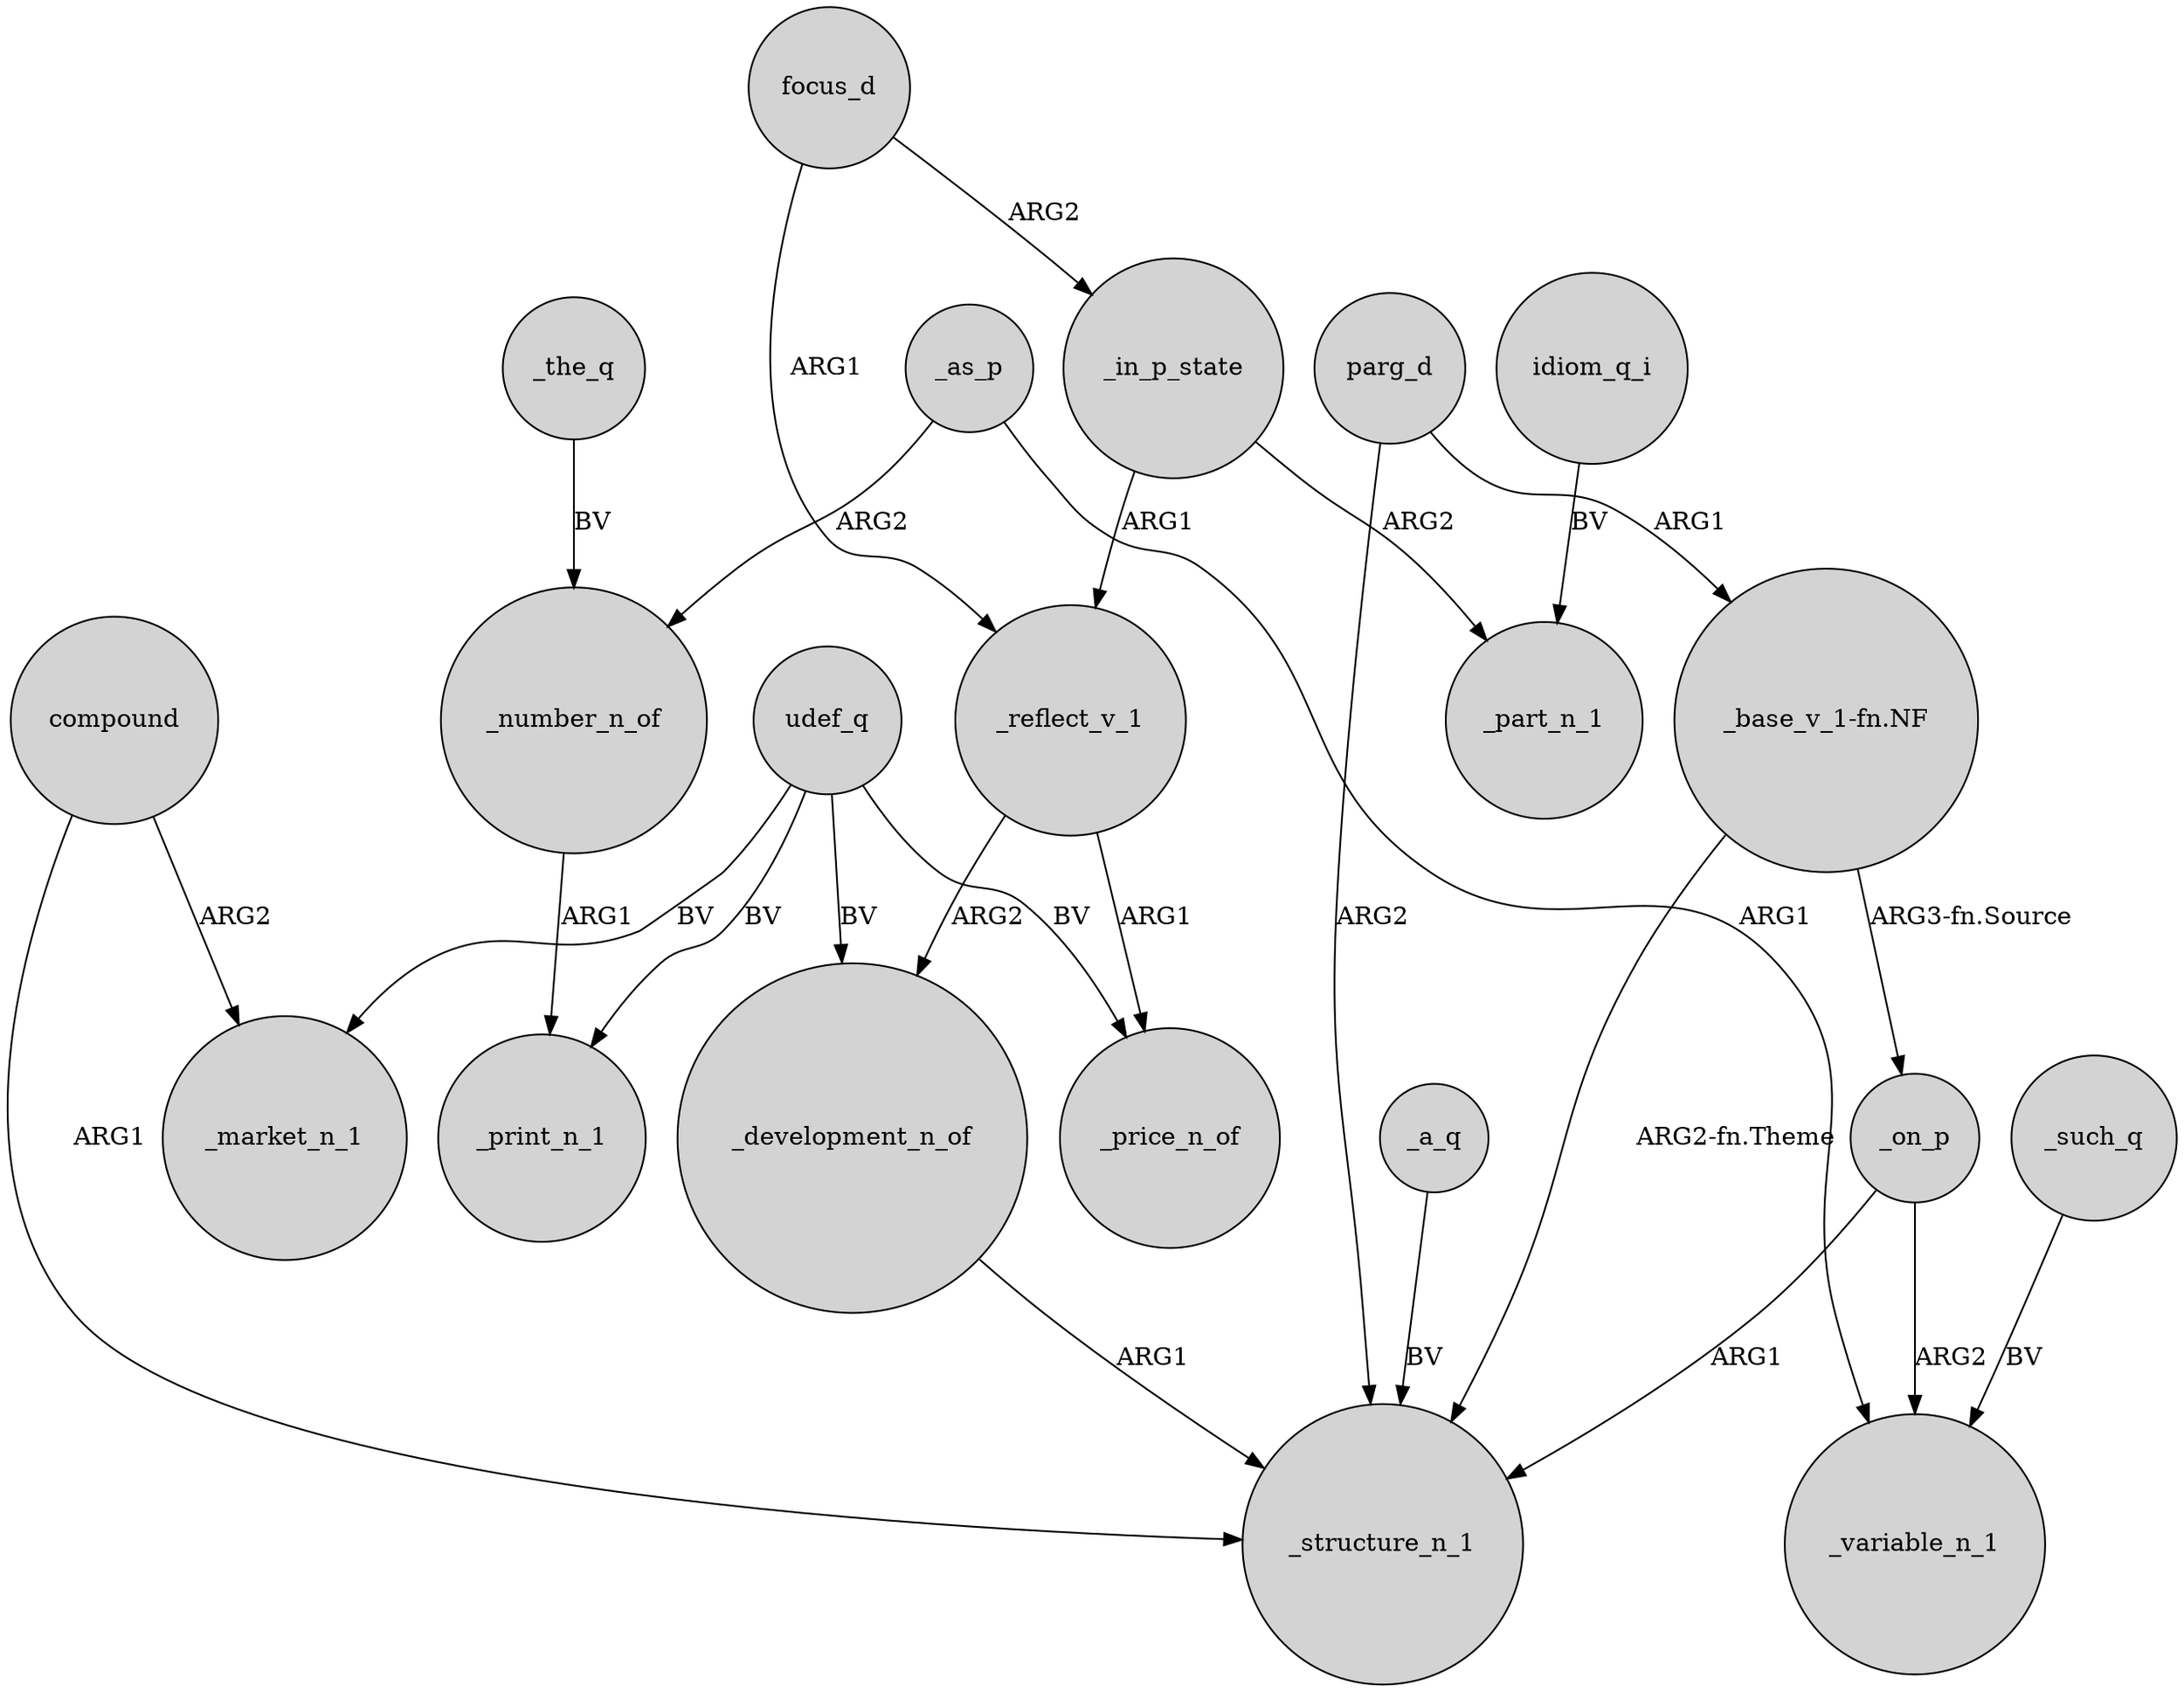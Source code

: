 digraph {
	node [shape=circle style=filled]
	compound -> _market_n_1 [label=ARG2]
	udef_q -> _price_n_of [label=BV]
	_as_p -> _number_n_of [label=ARG2]
	idiom_q_i -> _part_n_1 [label=BV]
	parg_d -> _structure_n_1 [label=ARG2]
	focus_d -> _in_p_state [label=ARG2]
	_a_q -> _structure_n_1 [label=BV]
	_the_q -> _number_n_of [label=BV]
	_as_p -> _variable_n_1 [label=ARG1]
	compound -> _structure_n_1 [label=ARG1]
	udef_q -> _market_n_1 [label=BV]
	_number_n_of -> _print_n_1 [label=ARG1]
	"_base_v_1-fn.NF" -> _on_p [label="ARG3-fn.Source"]
	_on_p -> _variable_n_1 [label=ARG2]
	_on_p -> _structure_n_1 [label=ARG1]
	_development_n_of -> _structure_n_1 [label=ARG1]
	_reflect_v_1 -> _price_n_of [label=ARG1]
	udef_q -> _development_n_of [label=BV]
	"_base_v_1-fn.NF" -> _structure_n_1 [label="ARG2-fn.Theme"]
	_reflect_v_1 -> _development_n_of [label=ARG2]
	udef_q -> _print_n_1 [label=BV]
	_in_p_state -> _part_n_1 [label=ARG2]
	focus_d -> _reflect_v_1 [label=ARG1]
	_in_p_state -> _reflect_v_1 [label=ARG1]
	parg_d -> "_base_v_1-fn.NF" [label=ARG1]
	_such_q -> _variable_n_1 [label=BV]
}
